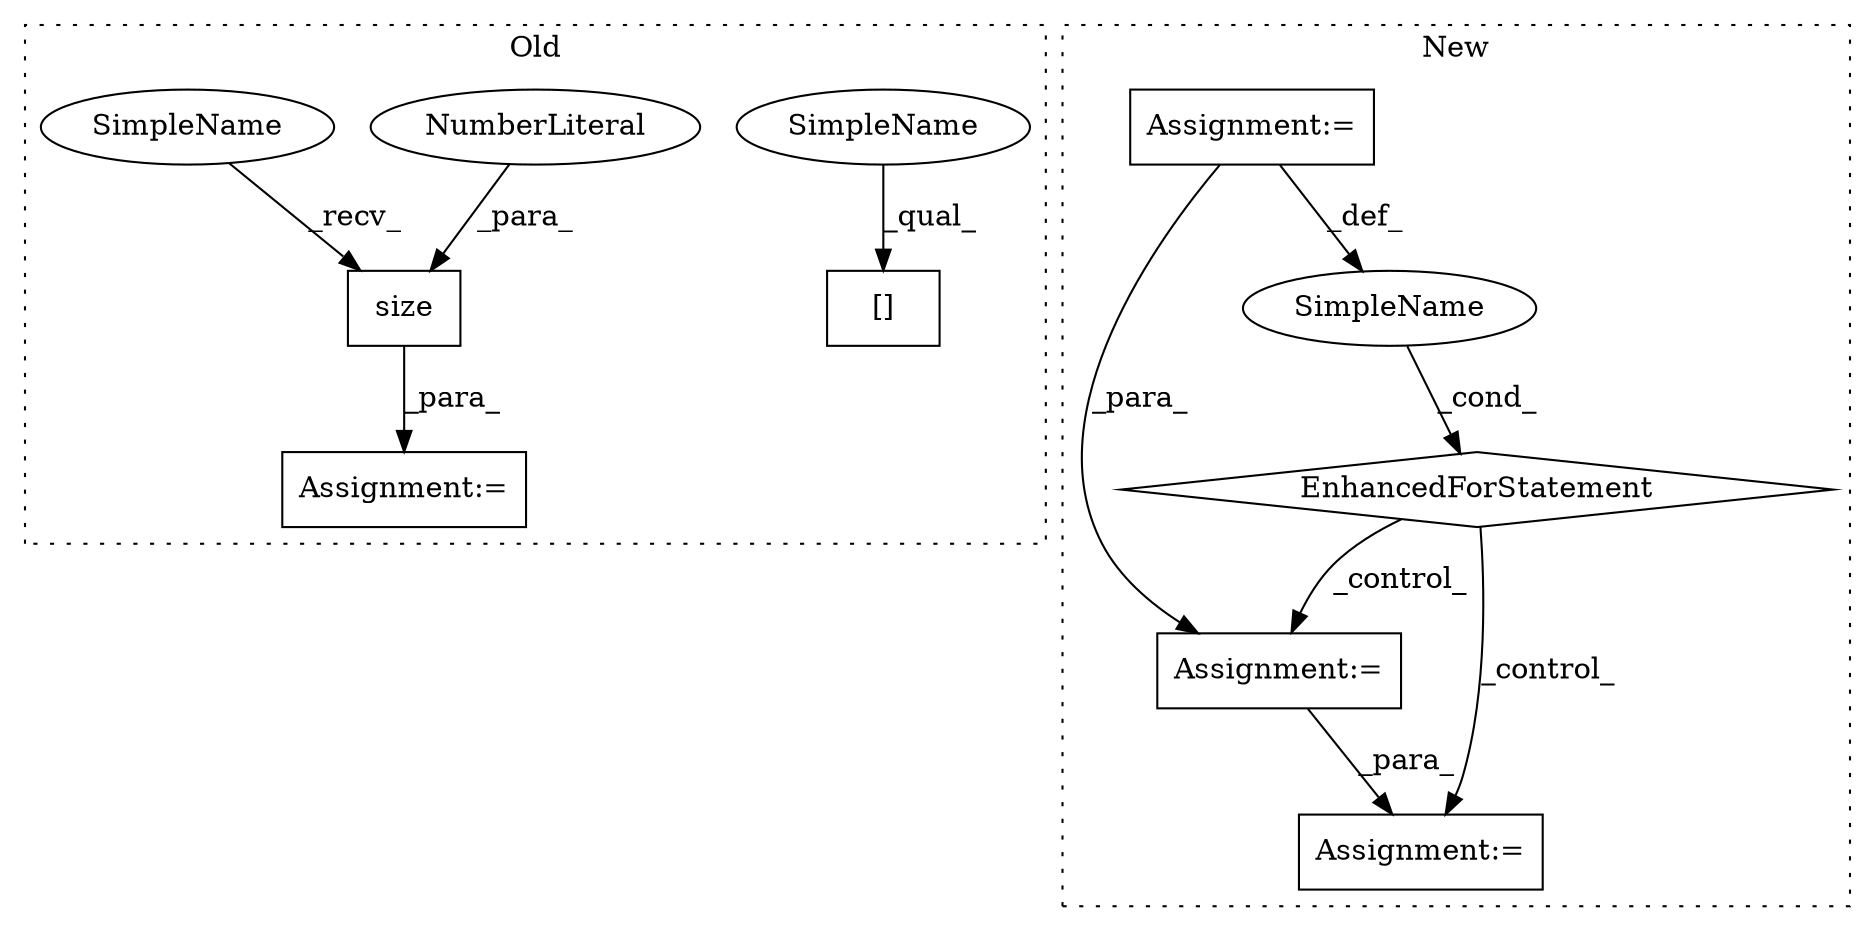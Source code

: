 digraph G {
subgraph cluster0 {
1 [label="size" a="32" s="3071,3077" l="5,1" shape="box"];
4 [label="NumberLiteral" a="34" s="3076" l="1" shape="ellipse"];
7 [label="Assignment:=" a="7" s="2992" l="1" shape="box"];
9 [label="[]" a="2" s="3122,3129" l="5,1" shape="box"];
10 [label="SimpleName" a="42" s="3122" l="4" shape="ellipse"];
11 [label="SimpleName" a="42" s="3066" l="4" shape="ellipse"];
label = "Old";
style="dotted";
}
subgraph cluster1 {
2 [label="EnhancedForStatement" a="70" s="3085,3170" l="57,2" shape="diamond"];
3 [label="Assignment:=" a="7" s="3085,3170" l="57,2" shape="box"];
5 [label="Assignment:=" a="7" s="3373" l="1" shape="box"];
6 [label="SimpleName" a="42" s="3146" l="1" shape="ellipse"];
8 [label="Assignment:=" a="7" s="3443" l="1" shape="box"];
label = "New";
style="dotted";
}
1 -> 7 [label="_para_"];
2 -> 8 [label="_control_"];
2 -> 5 [label="_control_"];
3 -> 6 [label="_def_"];
3 -> 5 [label="_para_"];
4 -> 1 [label="_para_"];
5 -> 8 [label="_para_"];
6 -> 2 [label="_cond_"];
10 -> 9 [label="_qual_"];
11 -> 1 [label="_recv_"];
}